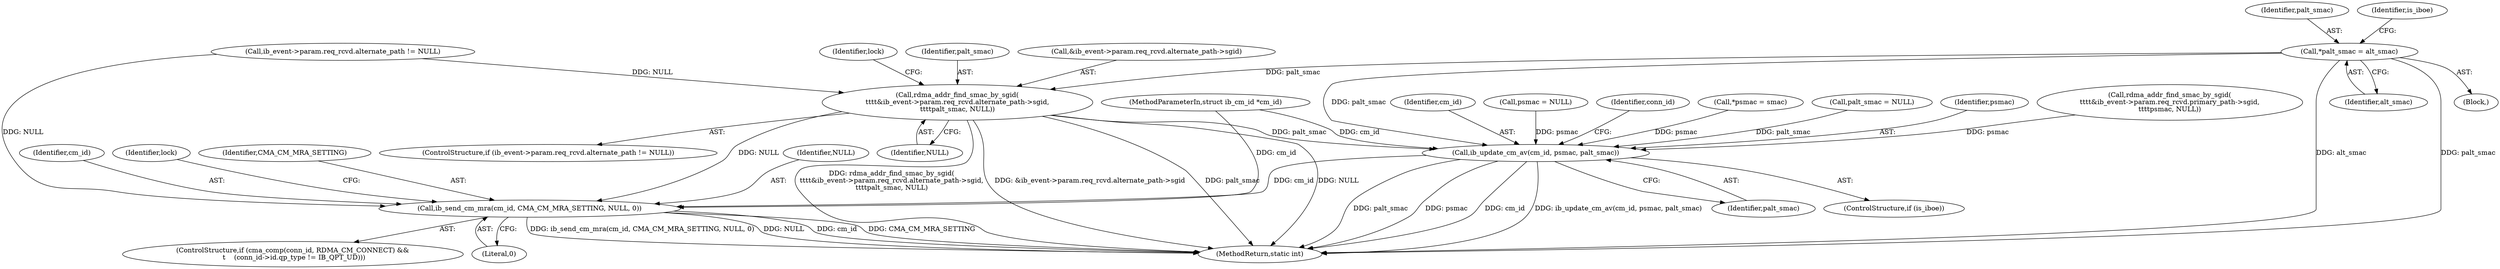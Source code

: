 digraph "0_linux_b2853fd6c2d0f383dbdf7427e263eb576a633867_0@pointer" {
"1000119" [label="(Call,*palt_smac = alt_smac)"];
"1000344" [label="(Call,rdma_addr_find_smac_by_sgid(\n\t\t\t\t&ib_event->param.req_rcvd.alternate_path->sgid,\n\t\t\t\tpalt_smac, NULL))"];
"1000366" [label="(Call,ib_update_cm_av(cm_id, psmac, palt_smac))"];
"1000382" [label="(Call,ib_send_cm_mra(cm_id, CMA_CM_MRA_SETTING, NULL, 0))"];
"1000382" [label="(Call,ib_send_cm_mra(cm_id, CMA_CM_MRA_SETTING, NULL, 0))"];
"1000370" [label="(ControlStructure,if (cma_comp(conn_id, RDMA_CM_CONNECT) &&\n \t    (conn_id->id.qp_type != IB_QPT_UD)))"];
"1000385" [label="(Identifier,NULL)"];
"1000355" [label="(Identifier,palt_smac)"];
"1000345" [label="(Call,&ib_event->param.req_rcvd.alternate_path->sgid)"];
"1000334" [label="(ControlStructure,if (ib_event->param.req_rcvd.alternate_path != NULL))"];
"1000335" [label="(Call,ib_event->param.req_rcvd.alternate_path != NULL)"];
"1000367" [label="(Identifier,cm_id)"];
"1000331" [label="(Call,psmac = NULL)"];
"1000386" [label="(Literal,0)"];
"1000373" [label="(Identifier,conn_id)"];
"1000104" [label="(MethodParameterIn,struct ib_cm_id *cm_id)"];
"1000120" [label="(Identifier,palt_smac)"];
"1000119" [label="(Call,*palt_smac = alt_smac)"];
"1000124" [label="(Identifier,is_iboe)"];
"1000364" [label="(ControlStructure,if (is_iboe))"];
"1000344" [label="(Call,rdma_addr_find_smac_by_sgid(\n\t\t\t\t&ib_event->param.req_rcvd.alternate_path->sgid,\n\t\t\t\tpalt_smac, NULL))"];
"1000106" [label="(Block,)"];
"1000115" [label="(Call,*psmac = smac)"];
"1000383" [label="(Identifier,cm_id)"];
"1000358" [label="(Call,palt_smac = NULL)"];
"1000438" [label="(MethodReturn,static int)"];
"1000368" [label="(Identifier,psmac)"];
"1000317" [label="(Call,rdma_addr_find_smac_by_sgid(\n\t\t\t\t&ib_event->param.req_rcvd.primary_path->sgid,\n\t\t\t\tpsmac, NULL))"];
"1000356" [label="(Identifier,NULL)"];
"1000363" [label="(Identifier,lock)"];
"1000389" [label="(Identifier,lock)"];
"1000121" [label="(Identifier,alt_smac)"];
"1000384" [label="(Identifier,CMA_CM_MRA_SETTING)"];
"1000366" [label="(Call,ib_update_cm_av(cm_id, psmac, palt_smac))"];
"1000369" [label="(Identifier,palt_smac)"];
"1000119" -> "1000106"  [label="AST: "];
"1000119" -> "1000121"  [label="CFG: "];
"1000120" -> "1000119"  [label="AST: "];
"1000121" -> "1000119"  [label="AST: "];
"1000124" -> "1000119"  [label="CFG: "];
"1000119" -> "1000438"  [label="DDG: alt_smac"];
"1000119" -> "1000438"  [label="DDG: palt_smac"];
"1000119" -> "1000344"  [label="DDG: palt_smac"];
"1000119" -> "1000366"  [label="DDG: palt_smac"];
"1000344" -> "1000334"  [label="AST: "];
"1000344" -> "1000356"  [label="CFG: "];
"1000345" -> "1000344"  [label="AST: "];
"1000355" -> "1000344"  [label="AST: "];
"1000356" -> "1000344"  [label="AST: "];
"1000363" -> "1000344"  [label="CFG: "];
"1000344" -> "1000438"  [label="DDG: NULL"];
"1000344" -> "1000438"  [label="DDG: rdma_addr_find_smac_by_sgid(\n\t\t\t\t&ib_event->param.req_rcvd.alternate_path->sgid,\n\t\t\t\tpalt_smac, NULL)"];
"1000344" -> "1000438"  [label="DDG: &ib_event->param.req_rcvd.alternate_path->sgid"];
"1000344" -> "1000438"  [label="DDG: palt_smac"];
"1000335" -> "1000344"  [label="DDG: NULL"];
"1000344" -> "1000366"  [label="DDG: palt_smac"];
"1000344" -> "1000382"  [label="DDG: NULL"];
"1000366" -> "1000364"  [label="AST: "];
"1000366" -> "1000369"  [label="CFG: "];
"1000367" -> "1000366"  [label="AST: "];
"1000368" -> "1000366"  [label="AST: "];
"1000369" -> "1000366"  [label="AST: "];
"1000373" -> "1000366"  [label="CFG: "];
"1000366" -> "1000438"  [label="DDG: palt_smac"];
"1000366" -> "1000438"  [label="DDG: psmac"];
"1000366" -> "1000438"  [label="DDG: cm_id"];
"1000366" -> "1000438"  [label="DDG: ib_update_cm_av(cm_id, psmac, palt_smac)"];
"1000104" -> "1000366"  [label="DDG: cm_id"];
"1000331" -> "1000366"  [label="DDG: psmac"];
"1000317" -> "1000366"  [label="DDG: psmac"];
"1000115" -> "1000366"  [label="DDG: psmac"];
"1000358" -> "1000366"  [label="DDG: palt_smac"];
"1000366" -> "1000382"  [label="DDG: cm_id"];
"1000382" -> "1000370"  [label="AST: "];
"1000382" -> "1000386"  [label="CFG: "];
"1000383" -> "1000382"  [label="AST: "];
"1000384" -> "1000382"  [label="AST: "];
"1000385" -> "1000382"  [label="AST: "];
"1000386" -> "1000382"  [label="AST: "];
"1000389" -> "1000382"  [label="CFG: "];
"1000382" -> "1000438"  [label="DDG: cm_id"];
"1000382" -> "1000438"  [label="DDG: CMA_CM_MRA_SETTING"];
"1000382" -> "1000438"  [label="DDG: ib_send_cm_mra(cm_id, CMA_CM_MRA_SETTING, NULL, 0)"];
"1000382" -> "1000438"  [label="DDG: NULL"];
"1000104" -> "1000382"  [label="DDG: cm_id"];
"1000335" -> "1000382"  [label="DDG: NULL"];
}
